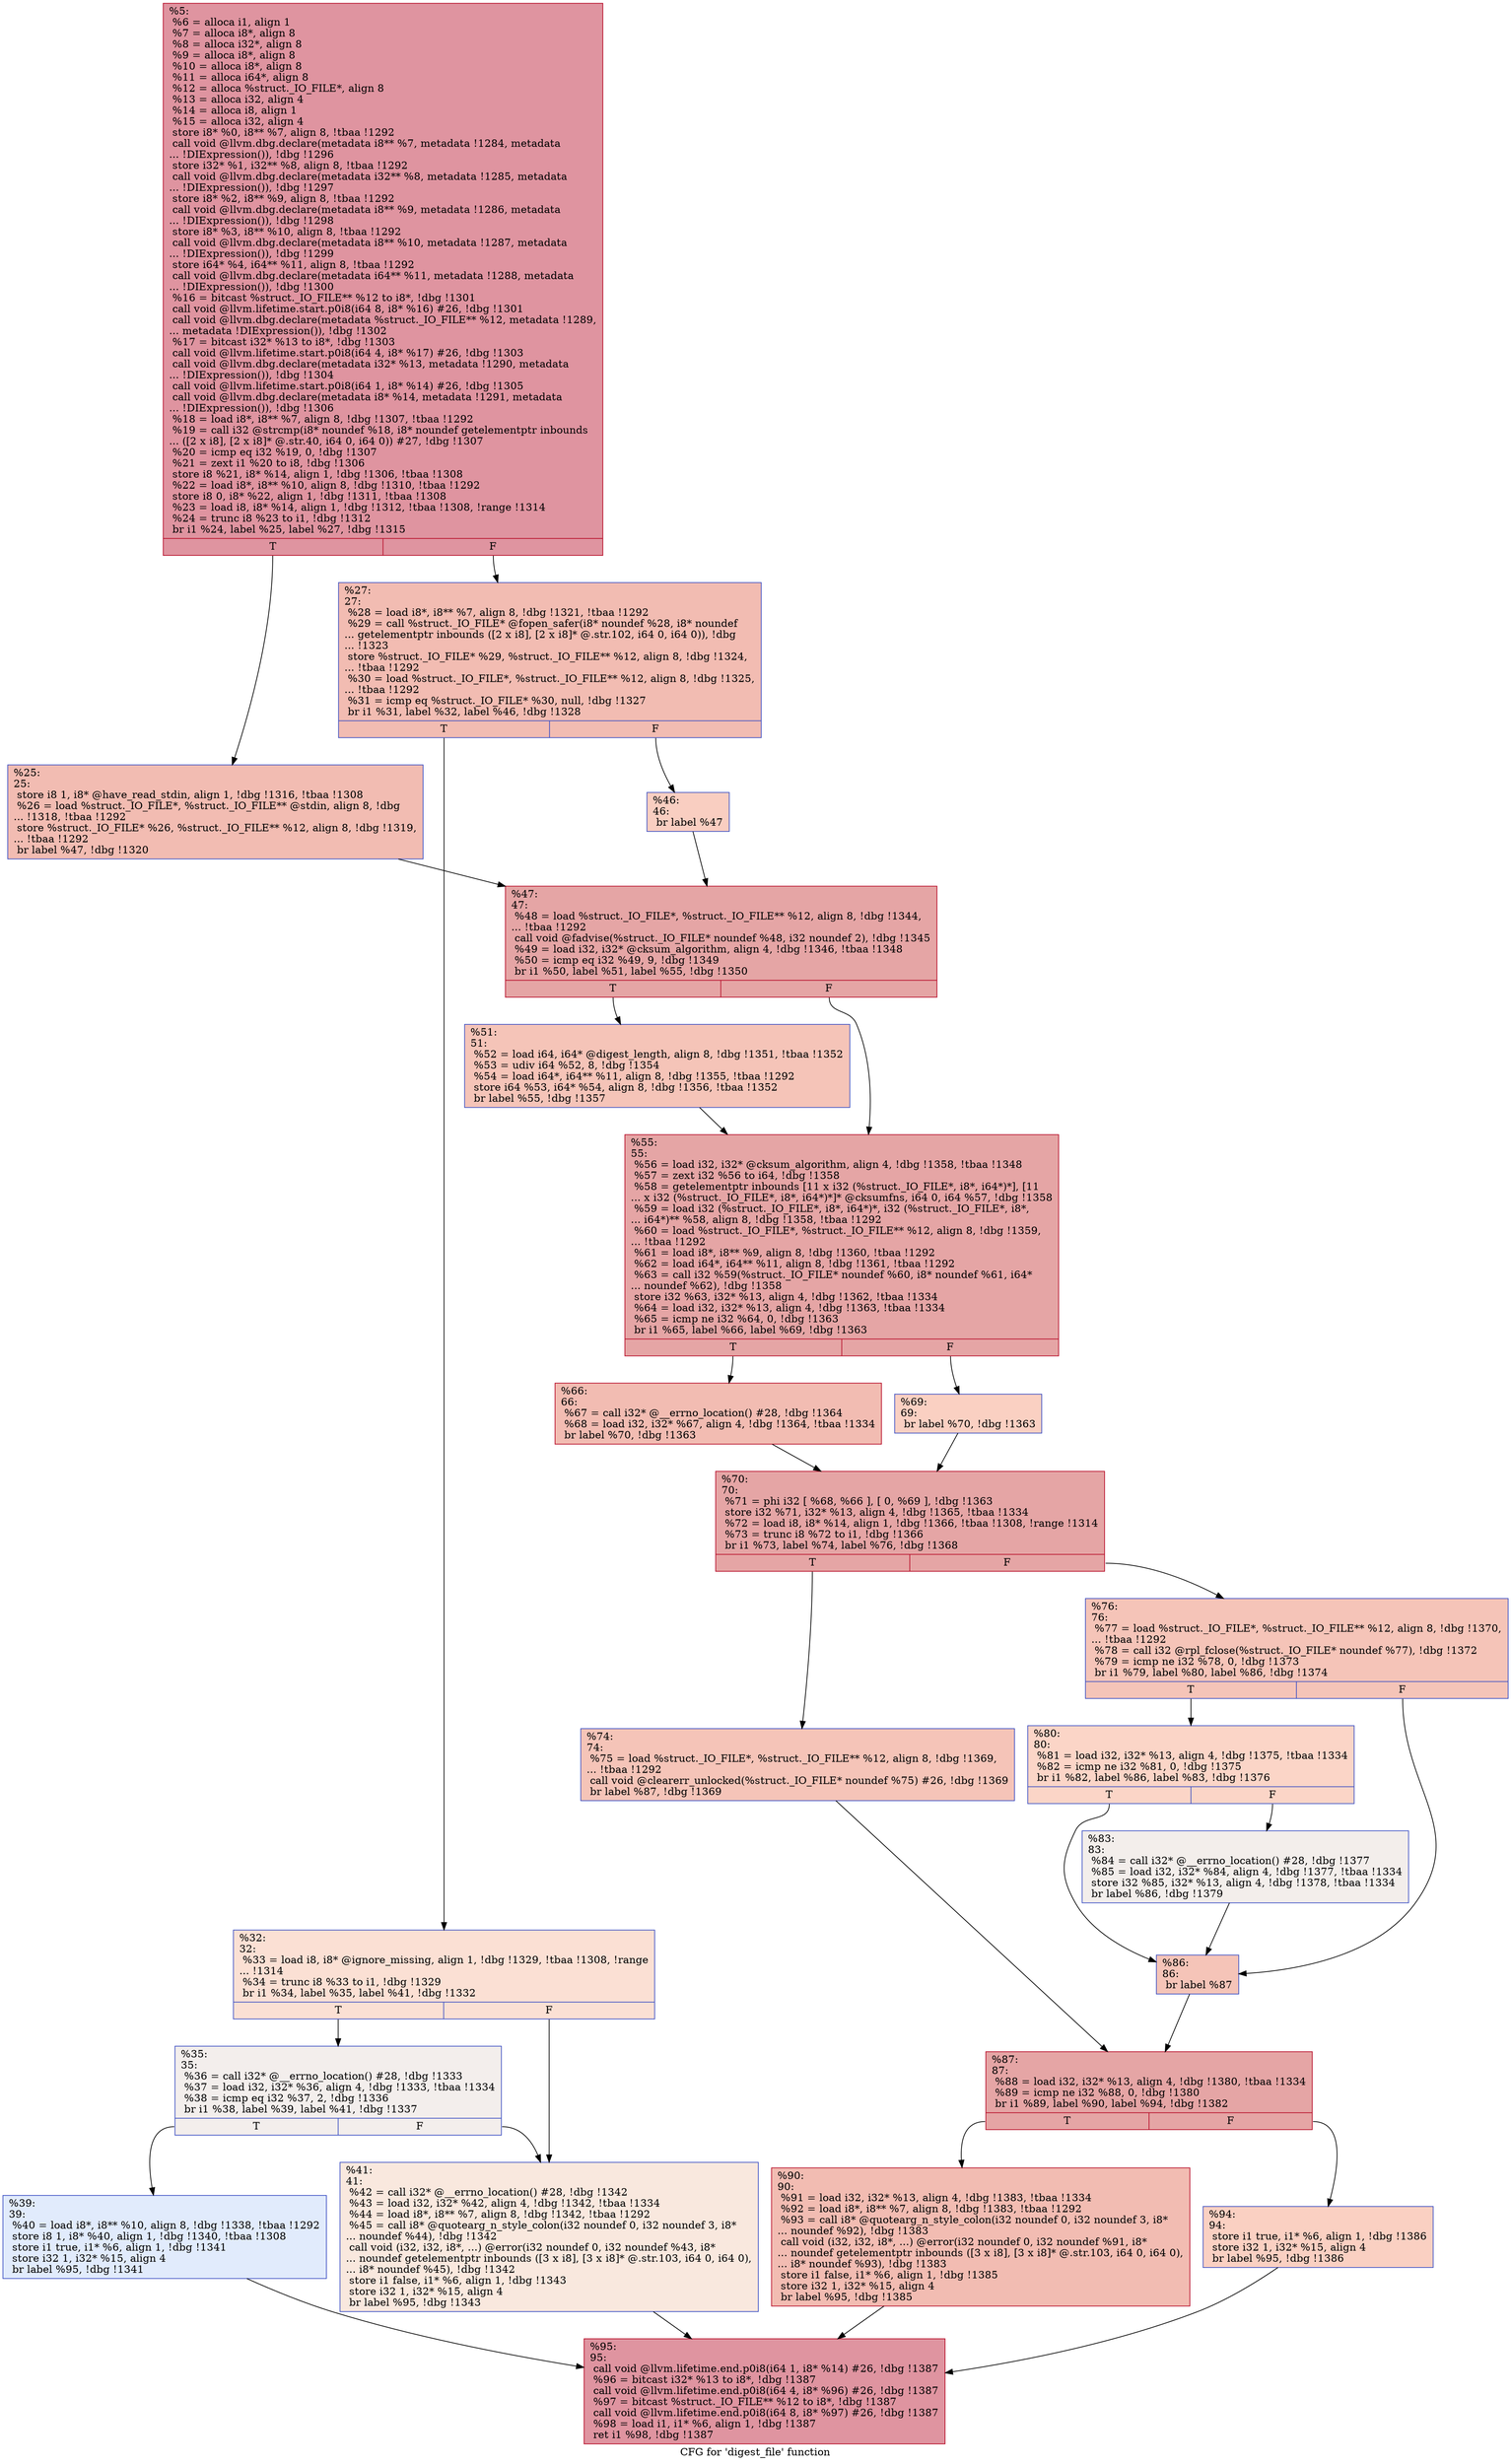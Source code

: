 digraph "CFG for 'digest_file' function" {
	label="CFG for 'digest_file' function";

	Node0x1e0b580 [shape=record,color="#b70d28ff", style=filled, fillcolor="#b70d2870",label="{%5:\l  %6 = alloca i1, align 1\l  %7 = alloca i8*, align 8\l  %8 = alloca i32*, align 8\l  %9 = alloca i8*, align 8\l  %10 = alloca i8*, align 8\l  %11 = alloca i64*, align 8\l  %12 = alloca %struct._IO_FILE*, align 8\l  %13 = alloca i32, align 4\l  %14 = alloca i8, align 1\l  %15 = alloca i32, align 4\l  store i8* %0, i8** %7, align 8, !tbaa !1292\l  call void @llvm.dbg.declare(metadata i8** %7, metadata !1284, metadata\l... !DIExpression()), !dbg !1296\l  store i32* %1, i32** %8, align 8, !tbaa !1292\l  call void @llvm.dbg.declare(metadata i32** %8, metadata !1285, metadata\l... !DIExpression()), !dbg !1297\l  store i8* %2, i8** %9, align 8, !tbaa !1292\l  call void @llvm.dbg.declare(metadata i8** %9, metadata !1286, metadata\l... !DIExpression()), !dbg !1298\l  store i8* %3, i8** %10, align 8, !tbaa !1292\l  call void @llvm.dbg.declare(metadata i8** %10, metadata !1287, metadata\l... !DIExpression()), !dbg !1299\l  store i64* %4, i64** %11, align 8, !tbaa !1292\l  call void @llvm.dbg.declare(metadata i64** %11, metadata !1288, metadata\l... !DIExpression()), !dbg !1300\l  %16 = bitcast %struct._IO_FILE** %12 to i8*, !dbg !1301\l  call void @llvm.lifetime.start.p0i8(i64 8, i8* %16) #26, !dbg !1301\l  call void @llvm.dbg.declare(metadata %struct._IO_FILE** %12, metadata !1289,\l... metadata !DIExpression()), !dbg !1302\l  %17 = bitcast i32* %13 to i8*, !dbg !1303\l  call void @llvm.lifetime.start.p0i8(i64 4, i8* %17) #26, !dbg !1303\l  call void @llvm.dbg.declare(metadata i32* %13, metadata !1290, metadata\l... !DIExpression()), !dbg !1304\l  call void @llvm.lifetime.start.p0i8(i64 1, i8* %14) #26, !dbg !1305\l  call void @llvm.dbg.declare(metadata i8* %14, metadata !1291, metadata\l... !DIExpression()), !dbg !1306\l  %18 = load i8*, i8** %7, align 8, !dbg !1307, !tbaa !1292\l  %19 = call i32 @strcmp(i8* noundef %18, i8* noundef getelementptr inbounds\l... ([2 x i8], [2 x i8]* @.str.40, i64 0, i64 0)) #27, !dbg !1307\l  %20 = icmp eq i32 %19, 0, !dbg !1307\l  %21 = zext i1 %20 to i8, !dbg !1306\l  store i8 %21, i8* %14, align 1, !dbg !1306, !tbaa !1308\l  %22 = load i8*, i8** %10, align 8, !dbg !1310, !tbaa !1292\l  store i8 0, i8* %22, align 1, !dbg !1311, !tbaa !1308\l  %23 = load i8, i8* %14, align 1, !dbg !1312, !tbaa !1308, !range !1314\l  %24 = trunc i8 %23 to i1, !dbg !1312\l  br i1 %24, label %25, label %27, !dbg !1315\l|{<s0>T|<s1>F}}"];
	Node0x1e0b580:s0 -> Node0x1de82c0;
	Node0x1e0b580:s1 -> Node0x1de8310;
	Node0x1de82c0 [shape=record,color="#3d50c3ff", style=filled, fillcolor="#e1675170",label="{%25:\l25:                                               \l  store i8 1, i8* @have_read_stdin, align 1, !dbg !1316, !tbaa !1308\l  %26 = load %struct._IO_FILE*, %struct._IO_FILE** @stdin, align 8, !dbg\l... !1318, !tbaa !1292\l  store %struct._IO_FILE* %26, %struct._IO_FILE** %12, align 8, !dbg !1319,\l... !tbaa !1292\l  br label %47, !dbg !1320\l}"];
	Node0x1de82c0 -> Node0x1de84f0;
	Node0x1de8310 [shape=record,color="#3d50c3ff", style=filled, fillcolor="#e1675170",label="{%27:\l27:                                               \l  %28 = load i8*, i8** %7, align 8, !dbg !1321, !tbaa !1292\l  %29 = call %struct._IO_FILE* @fopen_safer(i8* noundef %28, i8* noundef\l... getelementptr inbounds ([2 x i8], [2 x i8]* @.str.102, i64 0, i64 0)), !dbg\l... !1323\l  store %struct._IO_FILE* %29, %struct._IO_FILE** %12, align 8, !dbg !1324,\l... !tbaa !1292\l  %30 = load %struct._IO_FILE*, %struct._IO_FILE** %12, align 8, !dbg !1325,\l... !tbaa !1292\l  %31 = icmp eq %struct._IO_FILE* %30, null, !dbg !1327\l  br i1 %31, label %32, label %46, !dbg !1328\l|{<s0>T|<s1>F}}"];
	Node0x1de8310:s0 -> Node0x1de8360;
	Node0x1de8310:s1 -> Node0x1de84a0;
	Node0x1de8360 [shape=record,color="#3d50c3ff", style=filled, fillcolor="#f7b99e70",label="{%32:\l32:                                               \l  %33 = load i8, i8* @ignore_missing, align 1, !dbg !1329, !tbaa !1308, !range\l... !1314\l  %34 = trunc i8 %33 to i1, !dbg !1329\l  br i1 %34, label %35, label %41, !dbg !1332\l|{<s0>T|<s1>F}}"];
	Node0x1de8360:s0 -> Node0x1de83b0;
	Node0x1de8360:s1 -> Node0x1de8450;
	Node0x1de83b0 [shape=record,color="#3d50c3ff", style=filled, fillcolor="#e3d9d370",label="{%35:\l35:                                               \l  %36 = call i32* @__errno_location() #28, !dbg !1333\l  %37 = load i32, i32* %36, align 4, !dbg !1333, !tbaa !1334\l  %38 = icmp eq i32 %37, 2, !dbg !1336\l  br i1 %38, label %39, label %41, !dbg !1337\l|{<s0>T|<s1>F}}"];
	Node0x1de83b0:s0 -> Node0x1de8400;
	Node0x1de83b0:s1 -> Node0x1de8450;
	Node0x1de8400 [shape=record,color="#3d50c3ff", style=filled, fillcolor="#bbd1f870",label="{%39:\l39:                                               \l  %40 = load i8*, i8** %10, align 8, !dbg !1338, !tbaa !1292\l  store i8 1, i8* %40, align 1, !dbg !1340, !tbaa !1308\l  store i1 true, i1* %6, align 1, !dbg !1341\l  store i32 1, i32* %15, align 4\l  br label %95, !dbg !1341\l}"];
	Node0x1de8400 -> Node0x1de8950;
	Node0x1de8450 [shape=record,color="#3d50c3ff", style=filled, fillcolor="#f2cab570",label="{%41:\l41:                                               \l  %42 = call i32* @__errno_location() #28, !dbg !1342\l  %43 = load i32, i32* %42, align 4, !dbg !1342, !tbaa !1334\l  %44 = load i8*, i8** %7, align 8, !dbg !1342, !tbaa !1292\l  %45 = call i8* @quotearg_n_style_colon(i32 noundef 0, i32 noundef 3, i8*\l... noundef %44), !dbg !1342\l  call void (i32, i32, i8*, ...) @error(i32 noundef 0, i32 noundef %43, i8*\l... noundef getelementptr inbounds ([3 x i8], [3 x i8]* @.str.103, i64 0, i64 0),\l... i8* noundef %45), !dbg !1342\l  store i1 false, i1* %6, align 1, !dbg !1343\l  store i32 1, i32* %15, align 4\l  br label %95, !dbg !1343\l}"];
	Node0x1de8450 -> Node0x1de8950;
	Node0x1de84a0 [shape=record,color="#3d50c3ff", style=filled, fillcolor="#f2907270",label="{%46:\l46:                                               \l  br label %47\l}"];
	Node0x1de84a0 -> Node0x1de84f0;
	Node0x1de84f0 [shape=record,color="#b70d28ff", style=filled, fillcolor="#c5333470",label="{%47:\l47:                                               \l  %48 = load %struct._IO_FILE*, %struct._IO_FILE** %12, align 8, !dbg !1344,\l... !tbaa !1292\l  call void @fadvise(%struct._IO_FILE* noundef %48, i32 noundef 2), !dbg !1345\l  %49 = load i32, i32* @cksum_algorithm, align 4, !dbg !1346, !tbaa !1348\l  %50 = icmp eq i32 %49, 9, !dbg !1349\l  br i1 %50, label %51, label %55, !dbg !1350\l|{<s0>T|<s1>F}}"];
	Node0x1de84f0:s0 -> Node0x1de8540;
	Node0x1de84f0:s1 -> Node0x1de8590;
	Node0x1de8540 [shape=record,color="#3d50c3ff", style=filled, fillcolor="#e97a5f70",label="{%51:\l51:                                               \l  %52 = load i64, i64* @digest_length, align 8, !dbg !1351, !tbaa !1352\l  %53 = udiv i64 %52, 8, !dbg !1354\l  %54 = load i64*, i64** %11, align 8, !dbg !1355, !tbaa !1292\l  store i64 %53, i64* %54, align 8, !dbg !1356, !tbaa !1352\l  br label %55, !dbg !1357\l}"];
	Node0x1de8540 -> Node0x1de8590;
	Node0x1de8590 [shape=record,color="#b70d28ff", style=filled, fillcolor="#c5333470",label="{%55:\l55:                                               \l  %56 = load i32, i32* @cksum_algorithm, align 4, !dbg !1358, !tbaa !1348\l  %57 = zext i32 %56 to i64, !dbg !1358\l  %58 = getelementptr inbounds [11 x i32 (%struct._IO_FILE*, i8*, i64*)*], [11\l... x i32 (%struct._IO_FILE*, i8*, i64*)*]* @cksumfns, i64 0, i64 %57, !dbg !1358\l  %59 = load i32 (%struct._IO_FILE*, i8*, i64*)*, i32 (%struct._IO_FILE*, i8*,\l... i64*)** %58, align 8, !dbg !1358, !tbaa !1292\l  %60 = load %struct._IO_FILE*, %struct._IO_FILE** %12, align 8, !dbg !1359,\l... !tbaa !1292\l  %61 = load i8*, i8** %9, align 8, !dbg !1360, !tbaa !1292\l  %62 = load i64*, i64** %11, align 8, !dbg !1361, !tbaa !1292\l  %63 = call i32 %59(%struct._IO_FILE* noundef %60, i8* noundef %61, i64*\l... noundef %62), !dbg !1358\l  store i32 %63, i32* %13, align 4, !dbg !1362, !tbaa !1334\l  %64 = load i32, i32* %13, align 4, !dbg !1363, !tbaa !1334\l  %65 = icmp ne i32 %64, 0, !dbg !1363\l  br i1 %65, label %66, label %69, !dbg !1363\l|{<s0>T|<s1>F}}"];
	Node0x1de8590:s0 -> Node0x1de85e0;
	Node0x1de8590:s1 -> Node0x1de8630;
	Node0x1de85e0 [shape=record,color="#b70d28ff", style=filled, fillcolor="#e1675170",label="{%66:\l66:                                               \l  %67 = call i32* @__errno_location() #28, !dbg !1364\l  %68 = load i32, i32* %67, align 4, !dbg !1364, !tbaa !1334\l  br label %70, !dbg !1363\l}"];
	Node0x1de85e0 -> Node0x1de8680;
	Node0x1de8630 [shape=record,color="#3d50c3ff", style=filled, fillcolor="#f3947570",label="{%69:\l69:                                               \l  br label %70, !dbg !1363\l}"];
	Node0x1de8630 -> Node0x1de8680;
	Node0x1de8680 [shape=record,color="#b70d28ff", style=filled, fillcolor="#c5333470",label="{%70:\l70:                                               \l  %71 = phi i32 [ %68, %66 ], [ 0, %69 ], !dbg !1363\l  store i32 %71, i32* %13, align 4, !dbg !1365, !tbaa !1334\l  %72 = load i8, i8* %14, align 1, !dbg !1366, !tbaa !1308, !range !1314\l  %73 = trunc i8 %72 to i1, !dbg !1366\l  br i1 %73, label %74, label %76, !dbg !1368\l|{<s0>T|<s1>F}}"];
	Node0x1de8680:s0 -> Node0x1de86d0;
	Node0x1de8680:s1 -> Node0x1de8720;
	Node0x1de86d0 [shape=record,color="#3d50c3ff", style=filled, fillcolor="#e97a5f70",label="{%74:\l74:                                               \l  %75 = load %struct._IO_FILE*, %struct._IO_FILE** %12, align 8, !dbg !1369,\l... !tbaa !1292\l  call void @clearerr_unlocked(%struct._IO_FILE* noundef %75) #26, !dbg !1369\l  br label %87, !dbg !1369\l}"];
	Node0x1de86d0 -> Node0x1de8860;
	Node0x1de8720 [shape=record,color="#3d50c3ff", style=filled, fillcolor="#e97a5f70",label="{%76:\l76:                                               \l  %77 = load %struct._IO_FILE*, %struct._IO_FILE** %12, align 8, !dbg !1370,\l... !tbaa !1292\l  %78 = call i32 @rpl_fclose(%struct._IO_FILE* noundef %77), !dbg !1372\l  %79 = icmp ne i32 %78, 0, !dbg !1373\l  br i1 %79, label %80, label %86, !dbg !1374\l|{<s0>T|<s1>F}}"];
	Node0x1de8720:s0 -> Node0x1de8770;
	Node0x1de8720:s1 -> Node0x1de8810;
	Node0x1de8770 [shape=record,color="#3d50c3ff", style=filled, fillcolor="#f5a08170",label="{%80:\l80:                                               \l  %81 = load i32, i32* %13, align 4, !dbg !1375, !tbaa !1334\l  %82 = icmp ne i32 %81, 0, !dbg !1375\l  br i1 %82, label %86, label %83, !dbg !1376\l|{<s0>T|<s1>F}}"];
	Node0x1de8770:s0 -> Node0x1de8810;
	Node0x1de8770:s1 -> Node0x1de87c0;
	Node0x1de87c0 [shape=record,color="#3d50c3ff", style=filled, fillcolor="#e5d8d170",label="{%83:\l83:                                               \l  %84 = call i32* @__errno_location() #28, !dbg !1377\l  %85 = load i32, i32* %84, align 4, !dbg !1377, !tbaa !1334\l  store i32 %85, i32* %13, align 4, !dbg !1378, !tbaa !1334\l  br label %86, !dbg !1379\l}"];
	Node0x1de87c0 -> Node0x1de8810;
	Node0x1de8810 [shape=record,color="#3d50c3ff", style=filled, fillcolor="#e97a5f70",label="{%86:\l86:                                               \l  br label %87\l}"];
	Node0x1de8810 -> Node0x1de8860;
	Node0x1de8860 [shape=record,color="#b70d28ff", style=filled, fillcolor="#c5333470",label="{%87:\l87:                                               \l  %88 = load i32, i32* %13, align 4, !dbg !1380, !tbaa !1334\l  %89 = icmp ne i32 %88, 0, !dbg !1380\l  br i1 %89, label %90, label %94, !dbg !1382\l|{<s0>T|<s1>F}}"];
	Node0x1de8860:s0 -> Node0x1de88b0;
	Node0x1de8860:s1 -> Node0x1de8900;
	Node0x1de88b0 [shape=record,color="#b70d28ff", style=filled, fillcolor="#e1675170",label="{%90:\l90:                                               \l  %91 = load i32, i32* %13, align 4, !dbg !1383, !tbaa !1334\l  %92 = load i8*, i8** %7, align 8, !dbg !1383, !tbaa !1292\l  %93 = call i8* @quotearg_n_style_colon(i32 noundef 0, i32 noundef 3, i8*\l... noundef %92), !dbg !1383\l  call void (i32, i32, i8*, ...) @error(i32 noundef 0, i32 noundef %91, i8*\l... noundef getelementptr inbounds ([3 x i8], [3 x i8]* @.str.103, i64 0, i64 0),\l... i8* noundef %93), !dbg !1383\l  store i1 false, i1* %6, align 1, !dbg !1385\l  store i32 1, i32* %15, align 4\l  br label %95, !dbg !1385\l}"];
	Node0x1de88b0 -> Node0x1de8950;
	Node0x1de8900 [shape=record,color="#3d50c3ff", style=filled, fillcolor="#f3947570",label="{%94:\l94:                                               \l  store i1 true, i1* %6, align 1, !dbg !1386\l  store i32 1, i32* %15, align 4\l  br label %95, !dbg !1386\l}"];
	Node0x1de8900 -> Node0x1de8950;
	Node0x1de8950 [shape=record,color="#b70d28ff", style=filled, fillcolor="#b70d2870",label="{%95:\l95:                                               \l  call void @llvm.lifetime.end.p0i8(i64 1, i8* %14) #26, !dbg !1387\l  %96 = bitcast i32* %13 to i8*, !dbg !1387\l  call void @llvm.lifetime.end.p0i8(i64 4, i8* %96) #26, !dbg !1387\l  %97 = bitcast %struct._IO_FILE** %12 to i8*, !dbg !1387\l  call void @llvm.lifetime.end.p0i8(i64 8, i8* %97) #26, !dbg !1387\l  %98 = load i1, i1* %6, align 1, !dbg !1387\l  ret i1 %98, !dbg !1387\l}"];
}
